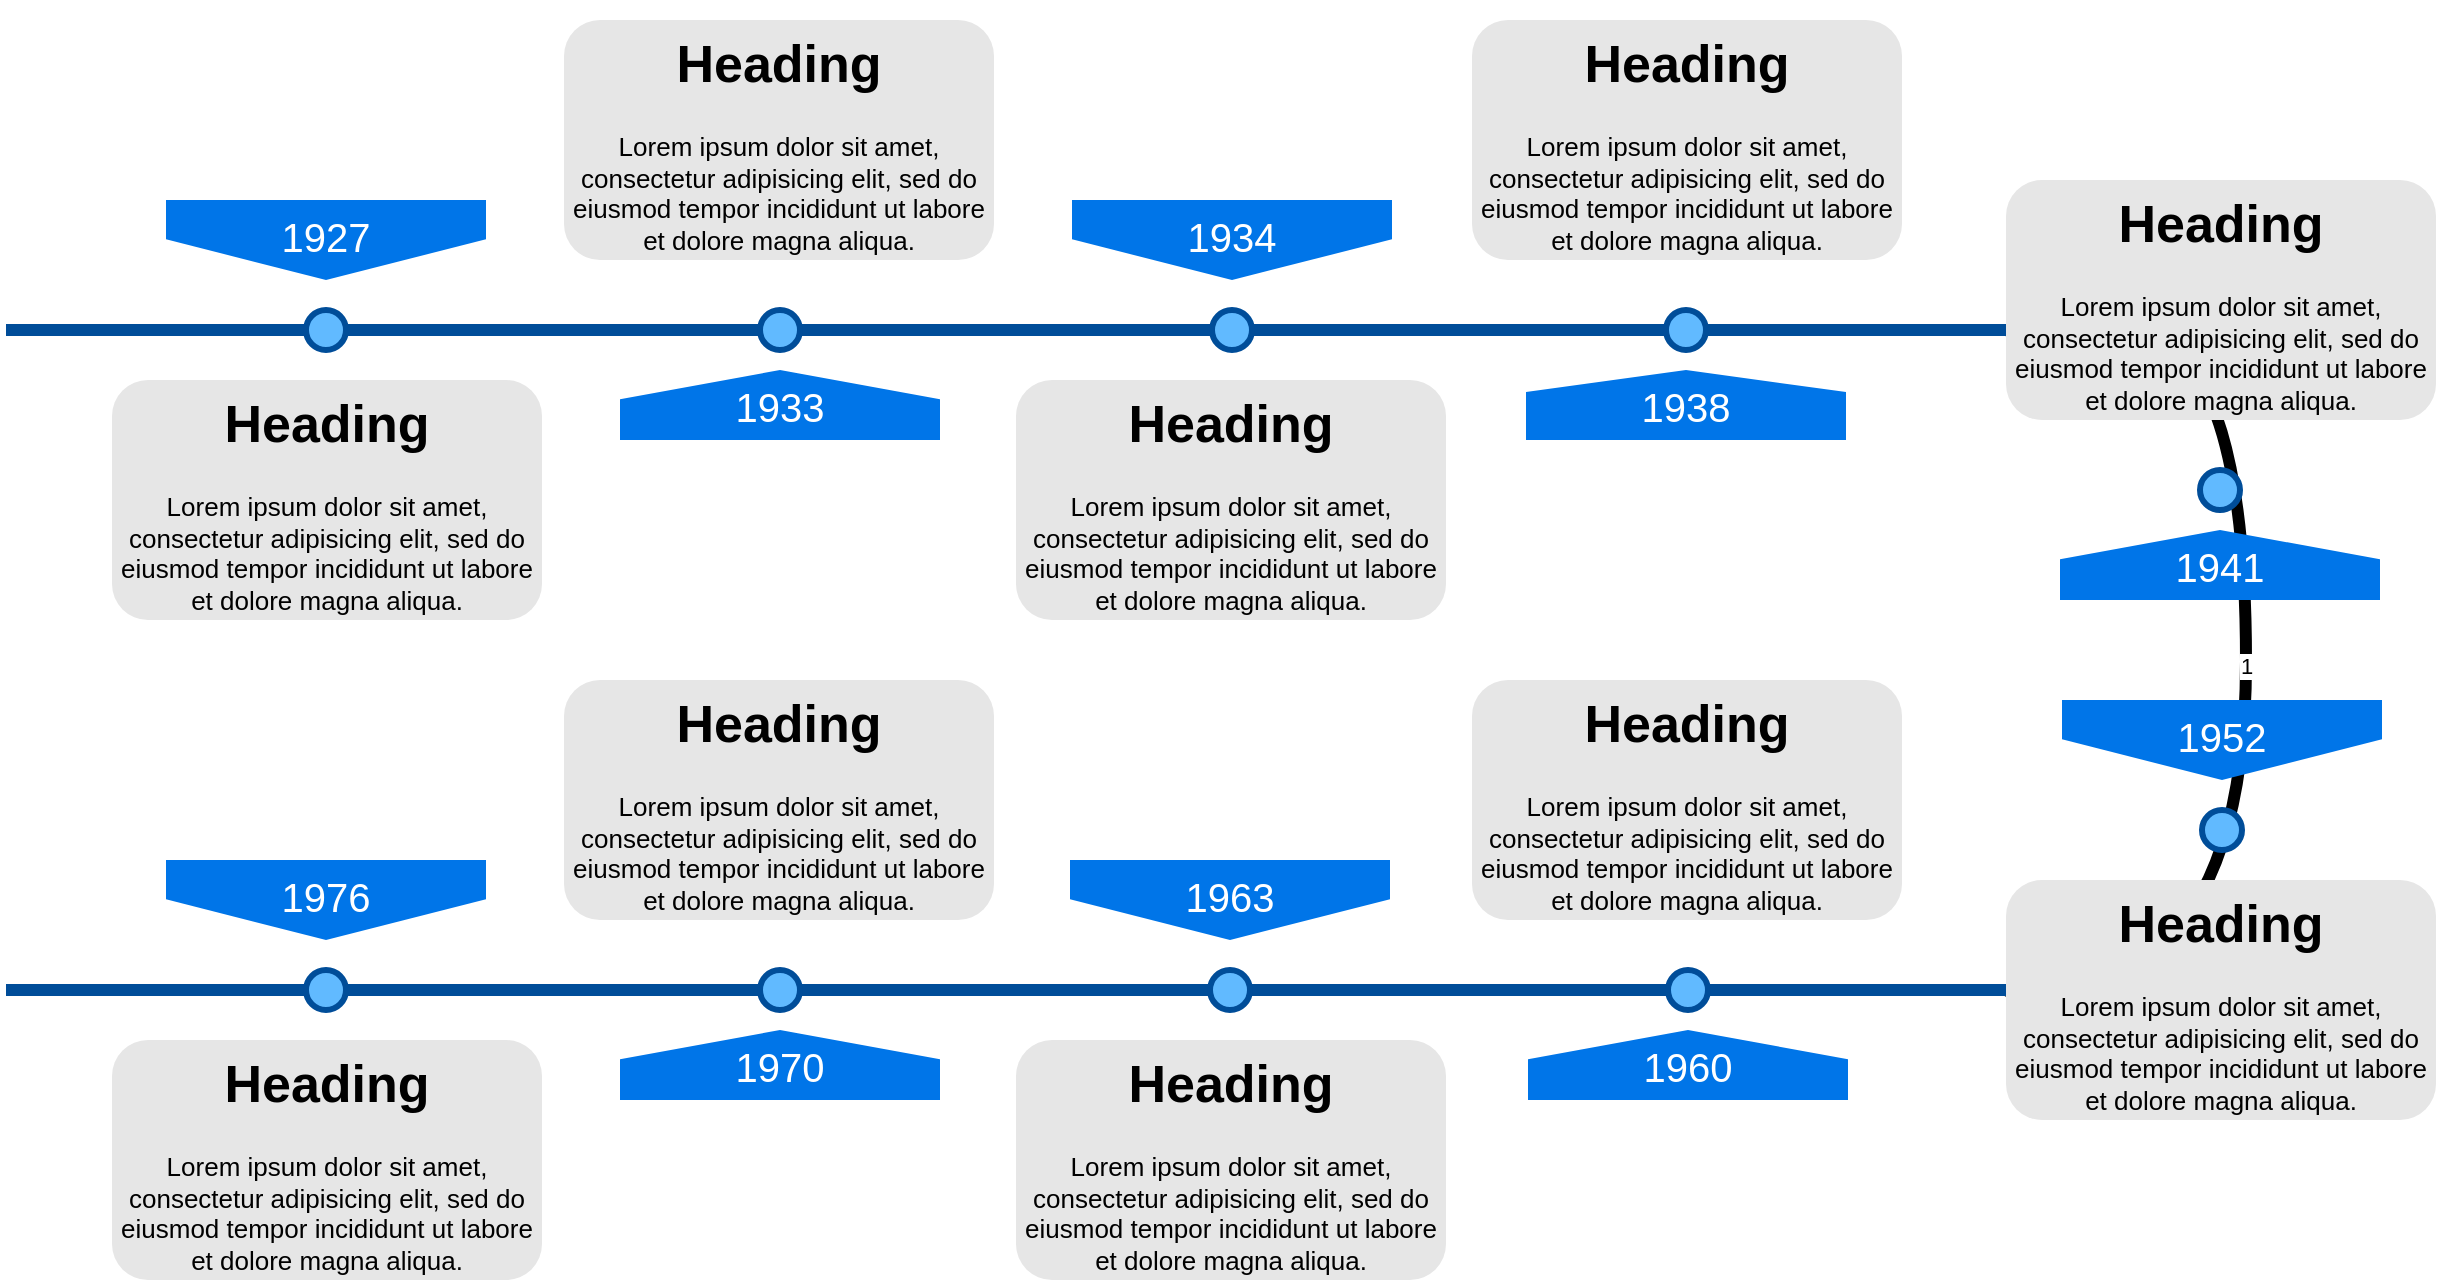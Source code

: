 <mxfile version="12.9.3" type="github">
  <diagram name="Page-1" id="82e54ff1-d628-8f03-85c4-9753963a91cd">
    <mxGraphModel dx="1498" dy="715" grid="1" gridSize="10" guides="1" tooltips="1" connect="1" arrows="1" fold="1" page="1" pageScale="1" pageWidth="1100" pageHeight="850" background="#ffffff" math="0" shadow="0">
      <root>
        <mxCell id="0" />
        <mxCell id="1" parent="0" />
        <mxCell id="ImkUcTffJDDfflXukWmi-22" value="1" style="edgeStyle=orthogonalEdgeStyle;rounded=0;orthogonalLoop=1;jettySize=auto;html=1;entryX=0.994;entryY=0.538;entryDx=0;entryDy=0;entryPerimeter=0;exitX=1;exitY=0.5;exitDx=0;exitDy=0;exitPerimeter=0;curved=1;endArrow=block;endFill=1;strokeWidth=6;" parent="1" source="4ec97bd9e5d20128-1" target="ImkUcTffJDDfflXukWmi-6" edge="1">
          <mxGeometry relative="1" as="geometry">
            <Array as="points">
              <mxPoint x="1040" y="406" />
              <mxPoint x="1160" y="406" />
              <mxPoint x="1160" y="735" />
            </Array>
          </mxGeometry>
        </mxCell>
        <mxCell id="4ec97bd9e5d20128-1" value="" style="line;strokeWidth=6;html=1;fillColor=none;fontSize=28;fontColor=#004D99;strokeColor=#004D99;" parent="1" vertex="1">
          <mxGeometry x="40" y="400" width="1000" height="10" as="geometry" />
        </mxCell>
        <mxCell id="4ec97bd9e5d20128-5" value="1927" style="shape=offPageConnector;whiteSpace=wrap;html=1;fillColor=#0075E8;fontSize=20;fontColor=#FFFFFF;size=0.509;verticalAlign=top;strokeColor=none;" parent="1" vertex="1">
          <mxGeometry x="120" y="340" width="160" height="40" as="geometry" />
        </mxCell>
        <mxCell id="4ec97bd9e5d20128-6" value="&lt;span&gt;1934&lt;/span&gt;" style="shape=offPageConnector;whiteSpace=wrap;html=1;fillColor=#0075E8;fontSize=20;fontColor=#FFFFFF;size=0.509;verticalAlign=top;strokeColor=none;" parent="1" vertex="1">
          <mxGeometry x="573" y="340" width="160" height="40" as="geometry" />
        </mxCell>
        <mxCell id="4ec97bd9e5d20128-7" value="1933" style="shape=offPageConnector;whiteSpace=wrap;html=1;fillColor=#0075E8;fontSize=20;fontColor=#FFFFFF;size=0.418;flipV=1;verticalAlign=top;strokeColor=none;" parent="1" vertex="1">
          <mxGeometry x="347" y="425" width="160" height="35" as="geometry" />
        </mxCell>
        <mxCell id="4ec97bd9e5d20128-8" value="&lt;span&gt;1938&lt;/span&gt;" style="shape=offPageConnector;whiteSpace=wrap;html=1;fillColor=#0075E8;fontSize=20;fontColor=#FFFFFF;size=0.316;flipV=1;verticalAlign=top;strokeColor=none;" parent="1" vertex="1">
          <mxGeometry x="800" y="425" width="160" height="35" as="geometry" />
        </mxCell>
        <mxCell id="4ec97bd9e5d20128-9" value="" style="ellipse;whiteSpace=wrap;html=1;fillColor=#61BAFF;fontSize=28;fontColor=#004D99;strokeWidth=3;strokeColor=#004D99;" parent="1" vertex="1">
          <mxGeometry x="190" y="395" width="20" height="20" as="geometry" />
        </mxCell>
        <mxCell id="4ec97bd9e5d20128-10" value="" style="ellipse;whiteSpace=wrap;html=1;fillColor=#61BAFF;fontSize=28;fontColor=#004D99;strokeWidth=3;strokeColor=#004D99;" parent="1" vertex="1">
          <mxGeometry x="417" y="395" width="20" height="20" as="geometry" />
        </mxCell>
        <mxCell id="4ec97bd9e5d20128-11" value="" style="ellipse;whiteSpace=wrap;html=1;fillColor=#61BAFF;fontSize=28;fontColor=#004D99;strokeWidth=3;strokeColor=#004D99;" parent="1" vertex="1">
          <mxGeometry x="643" y="395" width="20" height="20" as="geometry" />
        </mxCell>
        <mxCell id="4ec97bd9e5d20128-13" value="" style="ellipse;whiteSpace=wrap;html=1;fillColor=#61BAFF;fontSize=28;fontColor=#004D99;strokeWidth=3;strokeColor=#004D99;" parent="1" vertex="1">
          <mxGeometry x="870" y="395" width="20" height="20" as="geometry" />
        </mxCell>
        <mxCell id="4ec97bd9e5d20128-14" value="&lt;h1&gt;Heading&lt;/h1&gt;&lt;p&gt;Lorem ipsum dolor sit amet, consectetur adipisicing elit, sed do eiusmod tempor incididunt ut labore et dolore magna aliqua.&lt;/p&gt;" style="text;html=1;spacing=5;spacingTop=-20;whiteSpace=wrap;overflow=hidden;strokeColor=none;strokeWidth=3;fillColor=#E6E6E6;fontSize=13;fontColor=#000000;align=center;rounded=1;" parent="1" vertex="1">
          <mxGeometry x="93" y="430" width="215" height="120" as="geometry" />
        </mxCell>
        <mxCell id="4ec97bd9e5d20128-16" value="&lt;h1&gt;Heading&lt;/h1&gt;&lt;p&gt;Lorem ipsum dolor sit amet, consectetur adipisicing elit, sed do eiusmod tempor incididunt ut labore et dolore magna aliqua.&lt;/p&gt;" style="text;html=1;spacing=5;spacingTop=-20;whiteSpace=wrap;overflow=hidden;strokeColor=none;strokeWidth=3;fillColor=#E6E6E6;fontSize=13;fontColor=#000000;align=center;rounded=1;" parent="1" vertex="1">
          <mxGeometry x="319" y="250" width="215" height="120" as="geometry" />
        </mxCell>
        <mxCell id="4ec97bd9e5d20128-17" value="&lt;h1&gt;Heading&lt;/h1&gt;&lt;p&gt;Lorem ipsum dolor sit amet, consectetur adipisicing elit, sed do eiusmod tempor incididunt ut labore et dolore magna aliqua.&lt;/p&gt;" style="text;html=1;spacing=5;spacingTop=-20;whiteSpace=wrap;overflow=hidden;strokeColor=none;strokeWidth=3;fillColor=#E6E6E6;fontSize=13;fontColor=#000000;align=center;rounded=1;" parent="1" vertex="1">
          <mxGeometry x="545" y="430" width="215" height="120" as="geometry" />
        </mxCell>
        <mxCell id="4ec97bd9e5d20128-18" value="&lt;h1&gt;Heading&lt;/h1&gt;&lt;p&gt;Lorem ipsum dolor sit amet, consectetur adipisicing elit, sed do eiusmod tempor incididunt ut labore et dolore magna aliqua.&lt;/p&gt;" style="text;html=1;spacing=5;spacingTop=-20;whiteSpace=wrap;overflow=hidden;strokeColor=none;strokeWidth=3;fillColor=#E6E6E6;fontSize=13;fontColor=#000000;align=center;rounded=1;" parent="1" vertex="1">
          <mxGeometry x="773" y="250" width="215" height="120" as="geometry" />
        </mxCell>
        <mxCell id="ImkUcTffJDDfflXukWmi-6" value="" style="line;strokeWidth=6;html=1;fillColor=none;fontSize=28;fontColor=#004D99;strokeColor=#004D99;" parent="1" vertex="1">
          <mxGeometry x="40" y="730" width="1000" height="10" as="geometry" />
        </mxCell>
        <mxCell id="ImkUcTffJDDfflXukWmi-7" value="1963" style="shape=offPageConnector;whiteSpace=wrap;html=1;fillColor=#0075E8;fontSize=20;fontColor=#FFFFFF;size=0.509;verticalAlign=top;strokeColor=none;" parent="1" vertex="1">
          <mxGeometry x="572" y="670" width="160" height="40" as="geometry" />
        </mxCell>
        <mxCell id="ImkUcTffJDDfflXukWmi-8" value="&lt;span&gt;1952&lt;/span&gt;" style="shape=offPageConnector;whiteSpace=wrap;html=1;fillColor=#0075E8;fontSize=20;fontColor=#FFFFFF;size=0.509;verticalAlign=top;strokeColor=none;" parent="1" vertex="1">
          <mxGeometry x="1068" y="590" width="160" height="40" as="geometry" />
        </mxCell>
        <mxCell id="ImkUcTffJDDfflXukWmi-9" value="1960" style="shape=offPageConnector;whiteSpace=wrap;html=1;fillColor=#0075E8;fontSize=20;fontColor=#FFFFFF;size=0.418;flipV=1;verticalAlign=top;strokeColor=none;" parent="1" vertex="1">
          <mxGeometry x="801" y="755" width="160" height="35" as="geometry" />
        </mxCell>
        <mxCell id="ImkUcTffJDDfflXukWmi-10" value="&lt;span&gt;1941&lt;/span&gt;" style="shape=offPageConnector;whiteSpace=wrap;html=1;fillColor=#0075E8;fontSize=20;fontColor=#FFFFFF;size=0.418;flipV=1;verticalAlign=top;strokeColor=none;" parent="1" vertex="1">
          <mxGeometry x="1067" y="505" width="160" height="35" as="geometry" />
        </mxCell>
        <mxCell id="ImkUcTffJDDfflXukWmi-11" value="" style="ellipse;whiteSpace=wrap;html=1;fillColor=#61BAFF;fontSize=28;fontColor=#004D99;strokeWidth=3;strokeColor=#004D99;" parent="1" vertex="1">
          <mxGeometry x="642" y="725" width="20" height="20" as="geometry" />
        </mxCell>
        <mxCell id="ImkUcTffJDDfflXukWmi-12" value="" style="ellipse;whiteSpace=wrap;html=1;fillColor=#61BAFF;fontSize=28;fontColor=#004D99;strokeWidth=3;strokeColor=#004D99;" parent="1" vertex="1">
          <mxGeometry x="871" y="725" width="20" height="20" as="geometry" />
        </mxCell>
        <mxCell id="ImkUcTffJDDfflXukWmi-13" value="" style="ellipse;whiteSpace=wrap;html=1;fillColor=#61BAFF;fontSize=28;fontColor=#004D99;strokeWidth=3;strokeColor=#004D99;" parent="1" vertex="1">
          <mxGeometry x="1138" y="645" width="20" height="20" as="geometry" />
        </mxCell>
        <mxCell id="ImkUcTffJDDfflXukWmi-14" value="" style="ellipse;whiteSpace=wrap;html=1;fillColor=#61BAFF;fontSize=28;fontColor=#004D99;strokeWidth=3;strokeColor=#004D99;" parent="1" vertex="1">
          <mxGeometry x="1137" y="475" width="20" height="20" as="geometry" />
        </mxCell>
        <mxCell id="ImkUcTffJDDfflXukWmi-15" value="&lt;h1&gt;Heading&lt;/h1&gt;&lt;p&gt;Lorem ipsum dolor sit amet, consectetur adipisicing elit, sed do eiusmod tempor incididunt ut labore et dolore magna aliqua.&lt;/p&gt;" style="text;html=1;spacing=5;spacingTop=-20;whiteSpace=wrap;overflow=hidden;strokeColor=none;strokeWidth=3;fillColor=#E6E6E6;fontSize=13;fontColor=#000000;align=center;rounded=1;" parent="1" vertex="1">
          <mxGeometry x="545" y="760" width="215" height="120" as="geometry" />
        </mxCell>
        <mxCell id="ImkUcTffJDDfflXukWmi-16" value="&lt;h1&gt;Heading&lt;/h1&gt;&lt;p&gt;Lorem ipsum dolor sit amet, consectetur adipisicing elit, sed do eiusmod tempor incididunt ut labore et dolore magna aliqua.&lt;/p&gt;" style="text;html=1;spacing=5;spacingTop=-20;whiteSpace=wrap;overflow=hidden;strokeColor=none;strokeWidth=3;fillColor=#E6E6E6;fontSize=13;fontColor=#000000;align=center;rounded=1;" parent="1" vertex="1">
          <mxGeometry x="773" y="580" width="215" height="120" as="geometry" />
        </mxCell>
        <mxCell id="ImkUcTffJDDfflXukWmi-17" value="&lt;h1&gt;Heading&lt;/h1&gt;&lt;p&gt;Lorem ipsum dolor sit amet, consectetur adipisicing elit, sed do eiusmod tempor incididunt ut labore et dolore magna aliqua.&lt;/p&gt;" style="text;html=1;spacing=5;spacingTop=-20;whiteSpace=wrap;overflow=hidden;strokeColor=none;strokeWidth=3;fillColor=#E6E6E6;fontSize=13;fontColor=#000000;align=center;rounded=1;" parent="1" vertex="1">
          <mxGeometry x="1040" y="680" width="215" height="120" as="geometry" />
        </mxCell>
        <mxCell id="ImkUcTffJDDfflXukWmi-18" value="&lt;h1&gt;Heading&lt;/h1&gt;&lt;p&gt;Lorem ipsum dolor sit amet, consectetur adipisicing elit, sed do eiusmod tempor incididunt ut labore et dolore magna aliqua.&lt;/p&gt;" style="text;html=1;spacing=5;spacingTop=-20;whiteSpace=wrap;overflow=hidden;strokeColor=none;strokeWidth=3;fillColor=#E6E6E6;fontSize=13;fontColor=#000000;align=center;rounded=1;" parent="1" vertex="1">
          <mxGeometry x="1040" y="330" width="215" height="120" as="geometry" />
        </mxCell>
        <mxCell id="ExE7HX1EuqeQAoHHvTwm-6" value="&lt;h1&gt;Heading&lt;/h1&gt;&lt;p&gt;Lorem ipsum dolor sit amet, consectetur adipisicing elit, sed do eiusmod tempor incididunt ut labore et dolore magna aliqua.&lt;/p&gt;" style="text;html=1;spacing=5;spacingTop=-20;whiteSpace=wrap;overflow=hidden;strokeColor=none;strokeWidth=3;fillColor=#E6E6E6;fontSize=13;fontColor=#000000;align=center;rounded=1;" vertex="1" parent="1">
          <mxGeometry x="319" y="580" width="215" height="120" as="geometry" />
        </mxCell>
        <mxCell id="ExE7HX1EuqeQAoHHvTwm-7" value="" style="ellipse;whiteSpace=wrap;html=1;fillColor=#61BAFF;fontSize=28;fontColor=#004D99;strokeWidth=3;strokeColor=#004D99;" vertex="1" parent="1">
          <mxGeometry x="417" y="725" width="20" height="20" as="geometry" />
        </mxCell>
        <mxCell id="ExE7HX1EuqeQAoHHvTwm-8" value="1970" style="shape=offPageConnector;whiteSpace=wrap;html=1;fillColor=#0075E8;fontSize=20;fontColor=#FFFFFF;size=0.418;flipV=1;verticalAlign=top;strokeColor=none;" vertex="1" parent="1">
          <mxGeometry x="347" y="755" width="160" height="35" as="geometry" />
        </mxCell>
        <mxCell id="ExE7HX1EuqeQAoHHvTwm-10" value="&lt;h1&gt;Heading&lt;/h1&gt;&lt;p&gt;Lorem ipsum dolor sit amet, consectetur adipisicing elit, sed do eiusmod tempor incididunt ut labore et dolore magna aliqua.&lt;/p&gt;" style="text;html=1;spacing=5;spacingTop=-20;whiteSpace=wrap;overflow=hidden;strokeColor=none;strokeWidth=3;fillColor=#E6E6E6;fontSize=13;fontColor=#000000;align=center;rounded=1;" vertex="1" parent="1">
          <mxGeometry x="93" y="760" width="215" height="120" as="geometry" />
        </mxCell>
        <mxCell id="ExE7HX1EuqeQAoHHvTwm-11" value="" style="ellipse;whiteSpace=wrap;html=1;fillColor=#61BAFF;fontSize=28;fontColor=#004D99;strokeWidth=3;strokeColor=#004D99;" vertex="1" parent="1">
          <mxGeometry x="190" y="725" width="20" height="20" as="geometry" />
        </mxCell>
        <mxCell id="ExE7HX1EuqeQAoHHvTwm-12" value="1976" style="shape=offPageConnector;whiteSpace=wrap;html=1;fillColor=#0075E8;fontSize=20;fontColor=#FFFFFF;size=0.509;verticalAlign=top;strokeColor=none;" vertex="1" parent="1">
          <mxGeometry x="120" y="670" width="160" height="40" as="geometry" />
        </mxCell>
      </root>
    </mxGraphModel>
  </diagram>
</mxfile>
